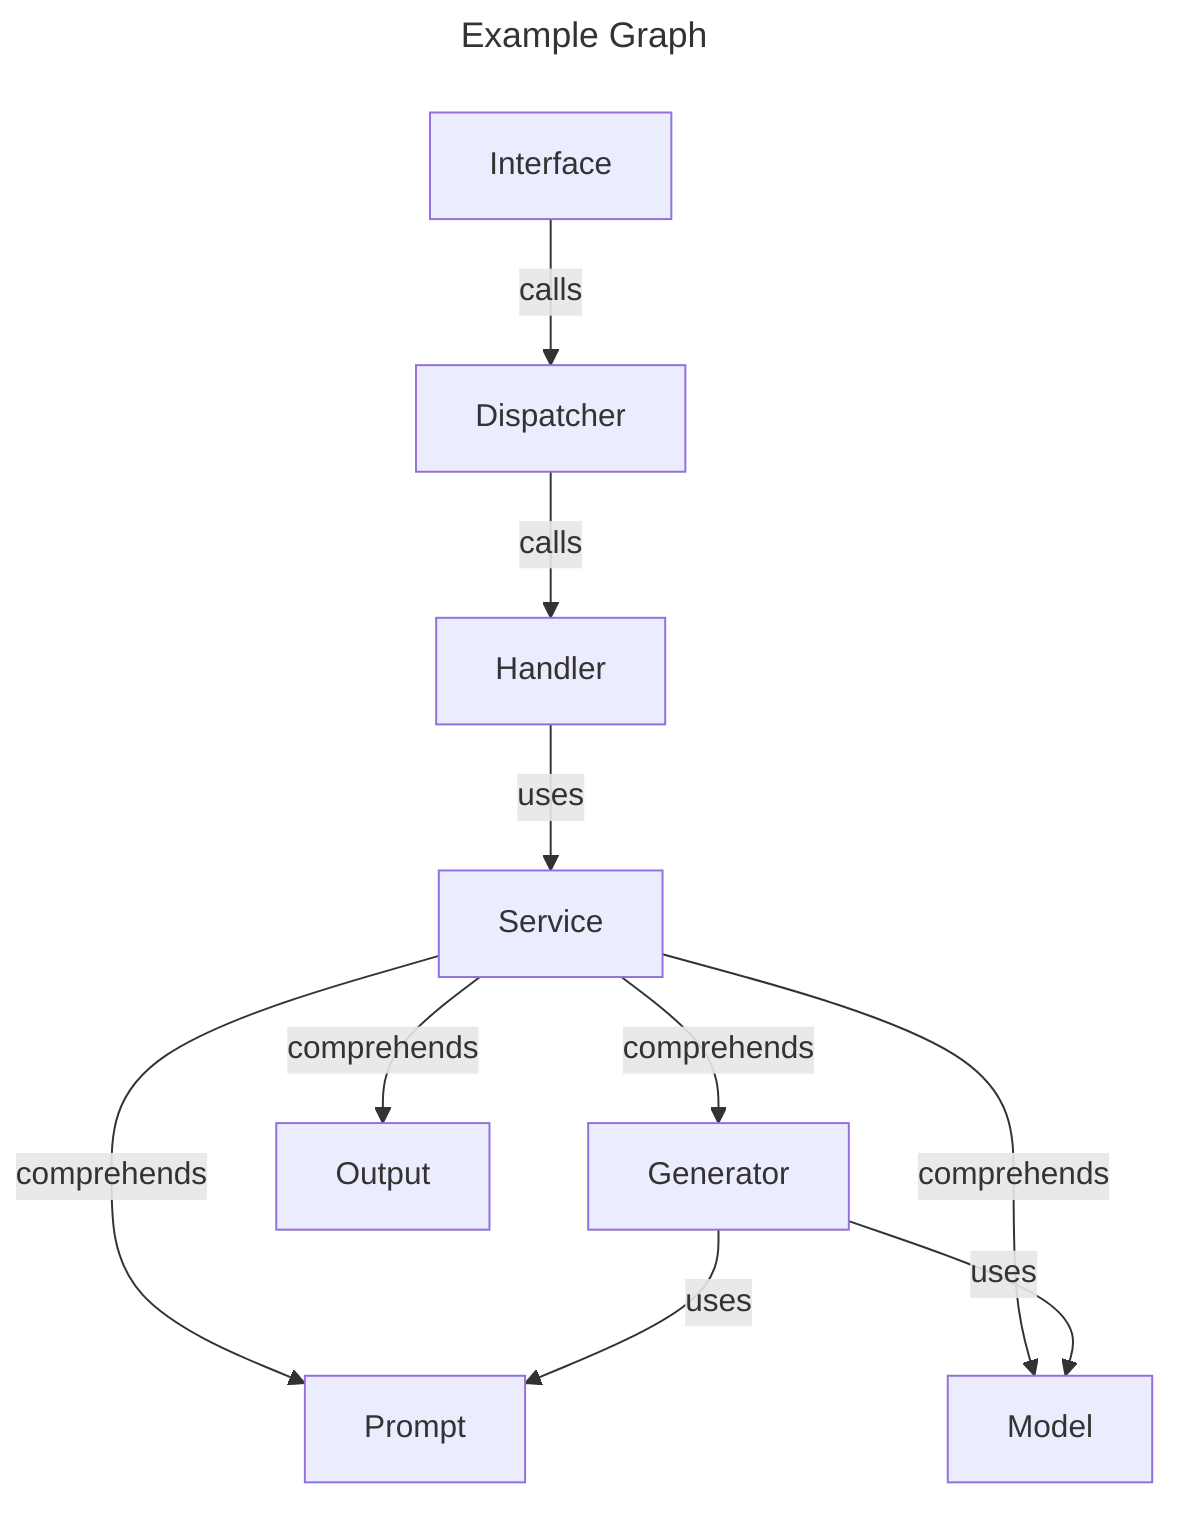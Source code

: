 ---
title: Example Graph
---
flowchart TD
    Interface-->|calls|Dispatcher
    Dispatcher-->|calls|Handler
    Handler-->|uses|Service
    Service-->|comprehends|Generator
    Service-->|comprehends|Output
    Service-->|comprehends|Prompt
    Service-->|comprehends|Model
    Generator-->|uses|Prompt
    Generator-->|uses|Model